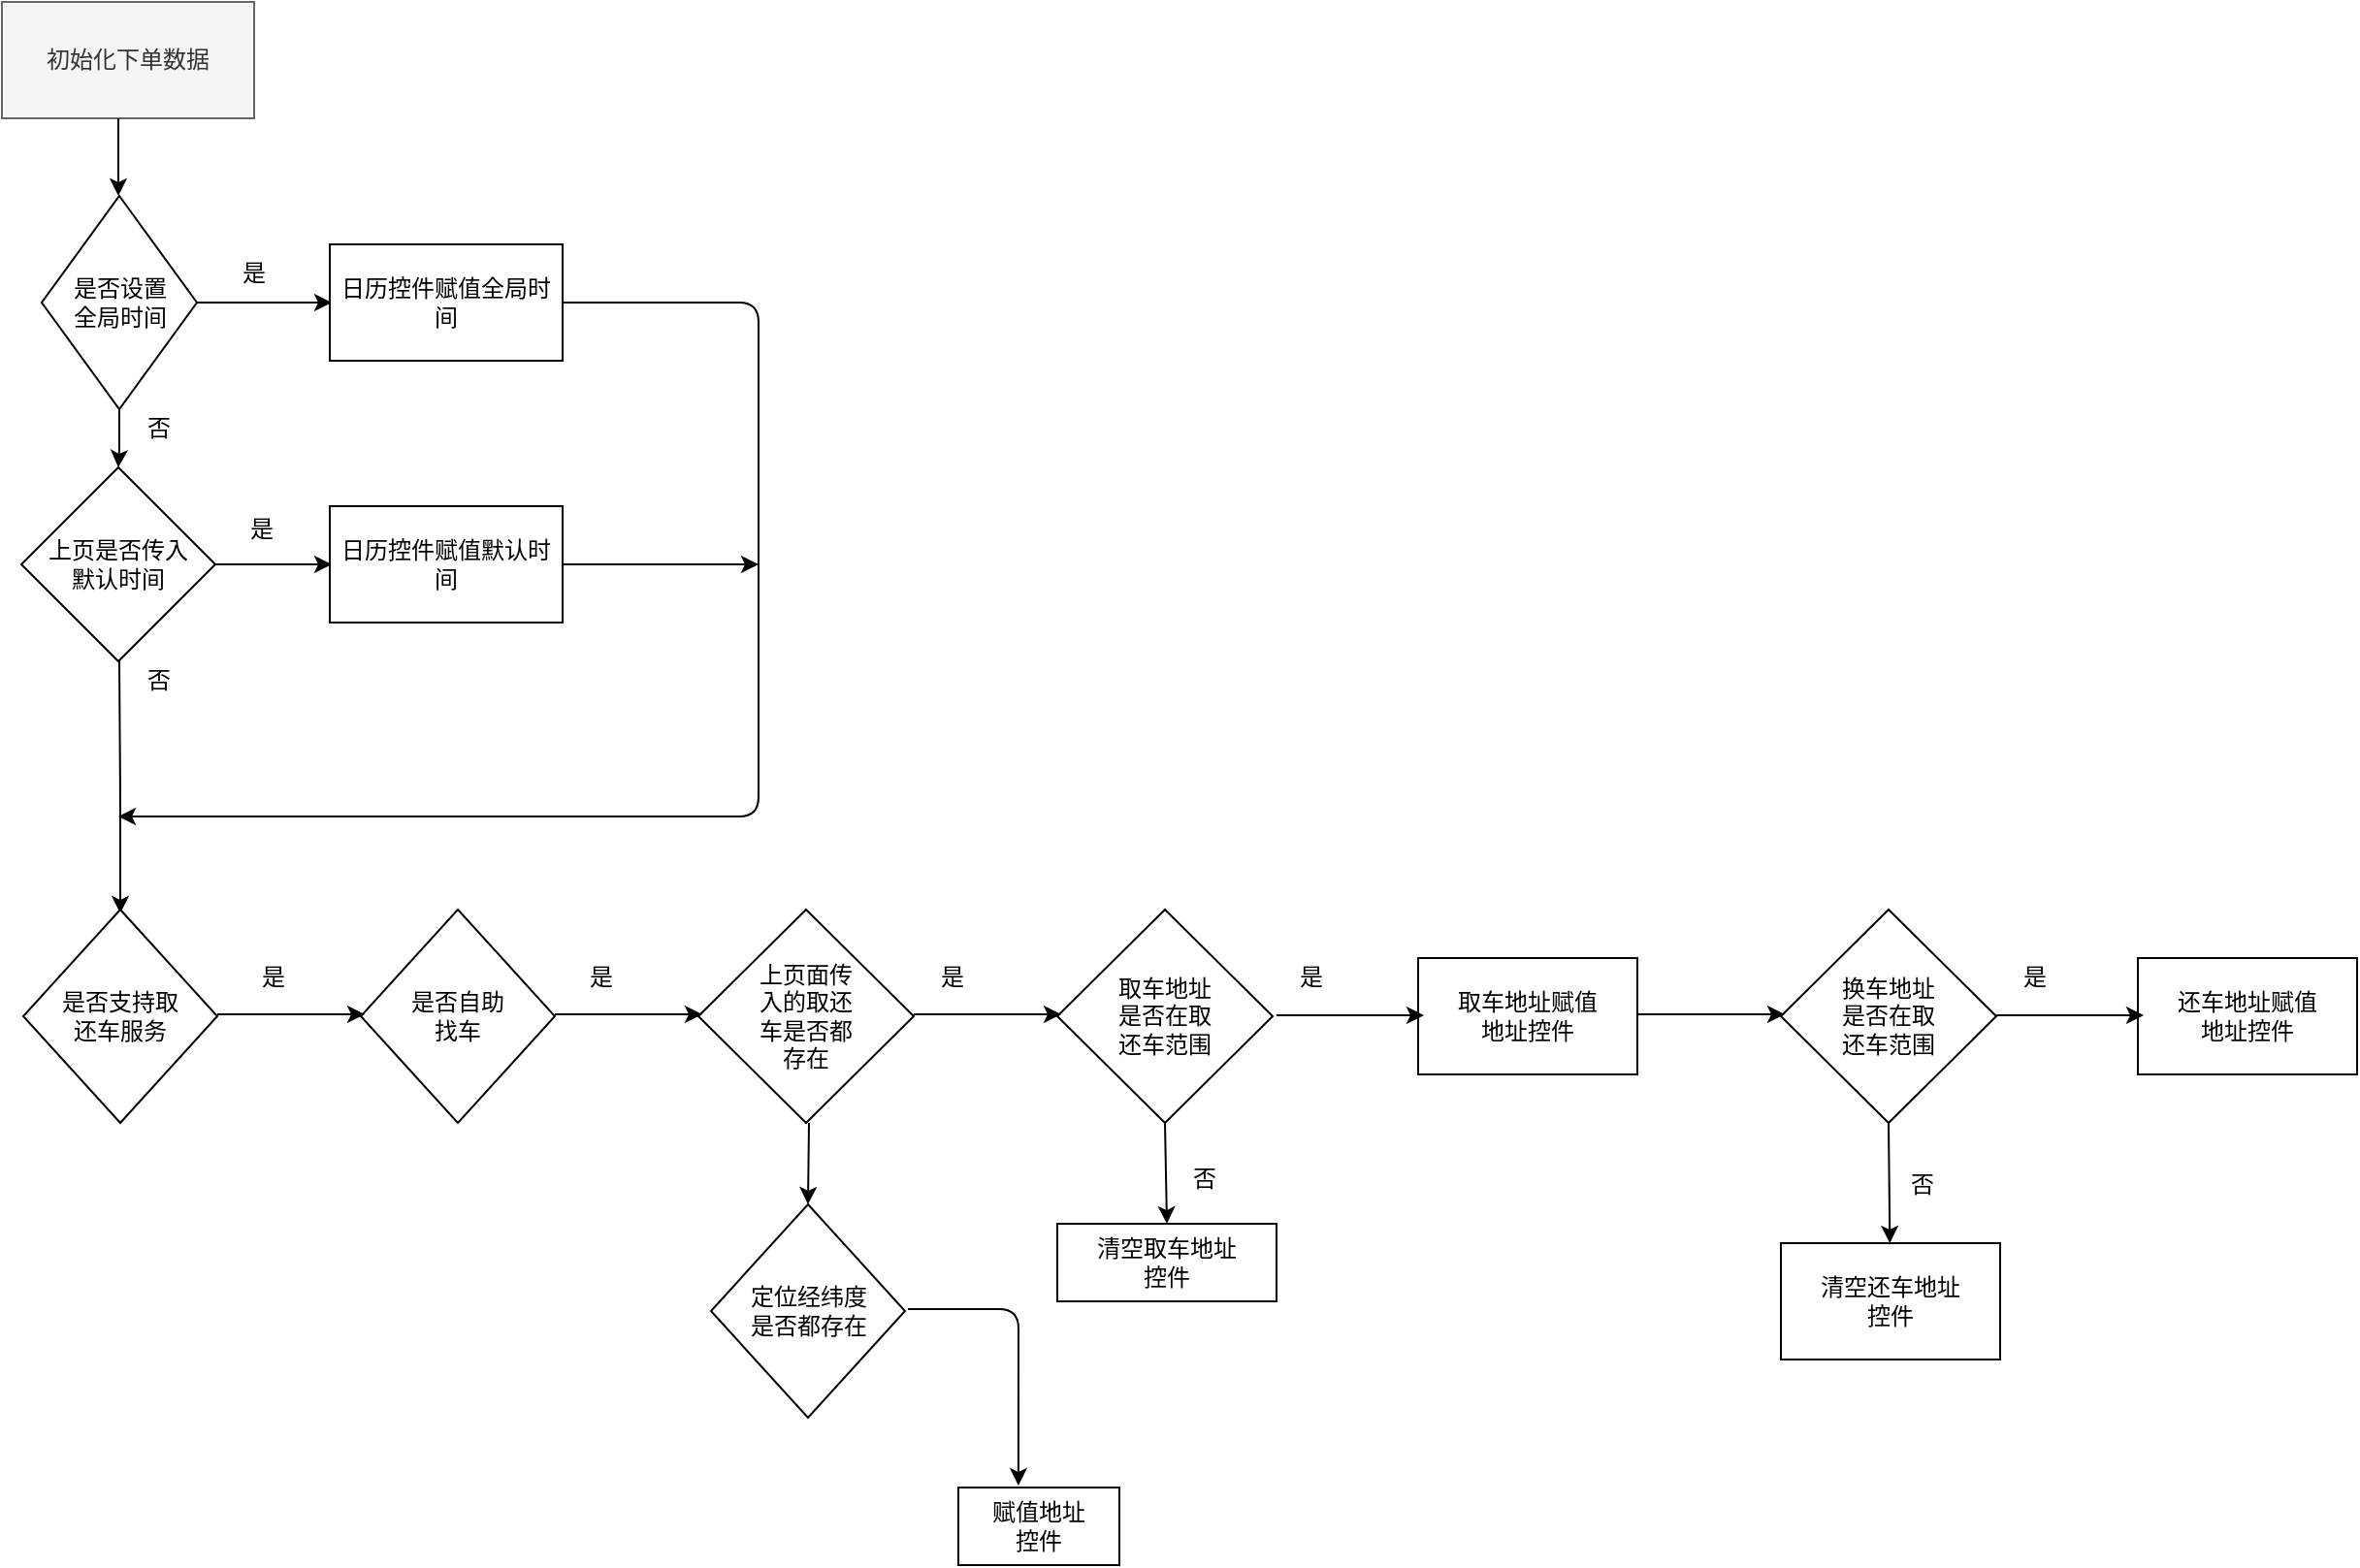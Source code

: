 <mxfile version="14.6.13" type="github">
  <diagram id="z8FlqOOcnNm6cwyUdIHa" name="Page-1">
    <mxGraphModel dx="2066" dy="1164" grid="1" gridSize="10" guides="1" tooltips="1" connect="1" arrows="1" fold="1" page="1" pageScale="1" pageWidth="1654" pageHeight="2336" math="0" shadow="0">
      <root>
        <mxCell id="0" />
        <mxCell id="1" parent="0" />
        <mxCell id="Dk2-vB2BnpKcqhBYg7d8-1" value="初始化下单数据" style="rounded=0;whiteSpace=wrap;html=1;fillColor=#f5f5f5;strokeColor=#666666;fontColor=#333333;" parent="1" vertex="1">
          <mxGeometry x="170" y="40" width="130" height="60" as="geometry" />
        </mxCell>
        <mxCell id="Dk2-vB2BnpKcqhBYg7d8-6" value="" style="edgeStyle=orthogonalEdgeStyle;rounded=0;orthogonalLoop=1;jettySize=auto;html=1;" parent="1" source="Dk2-vB2BnpKcqhBYg7d8-2" target="Dk2-vB2BnpKcqhBYg7d8-3" edge="1">
          <mxGeometry relative="1" as="geometry" />
        </mxCell>
        <mxCell id="Dk2-vB2BnpKcqhBYg7d8-2" value="是否设置&lt;br&gt;全局时间" style="rhombus;whiteSpace=wrap;html=1;" parent="1" vertex="1">
          <mxGeometry x="190.5" y="140" width="80" height="110" as="geometry" />
        </mxCell>
        <mxCell id="Dk2-vB2BnpKcqhBYg7d8-3" value="上页是否传入&lt;br&gt;默认时间" style="rhombus;whiteSpace=wrap;html=1;" parent="1" vertex="1">
          <mxGeometry x="180" y="280" width="100" height="100" as="geometry" />
        </mxCell>
        <mxCell id="Dk2-vB2BnpKcqhBYg7d8-5" value="" style="endArrow=classic;html=1;" parent="1" edge="1">
          <mxGeometry width="50" height="50" relative="1" as="geometry">
            <mxPoint x="230" y="100" as="sourcePoint" />
            <mxPoint x="230" y="140" as="targetPoint" />
          </mxGeometry>
        </mxCell>
        <mxCell id="Dk2-vB2BnpKcqhBYg7d8-8" value="否" style="text;html=1;strokeColor=none;fillColor=none;align=center;verticalAlign=middle;whiteSpace=wrap;rounded=0;" parent="1" vertex="1">
          <mxGeometry x="230.5" y="250" width="40" height="20" as="geometry" />
        </mxCell>
        <mxCell id="Dk2-vB2BnpKcqhBYg7d8-9" value="是" style="text;html=1;strokeColor=none;fillColor=none;align=center;verticalAlign=middle;whiteSpace=wrap;rounded=0;" parent="1" vertex="1">
          <mxGeometry x="280" y="170" width="40" height="20" as="geometry" />
        </mxCell>
        <mxCell id="Dk2-vB2BnpKcqhBYg7d8-12" value="否" style="text;html=1;strokeColor=none;fillColor=none;align=center;verticalAlign=middle;whiteSpace=wrap;rounded=0;" parent="1" vertex="1">
          <mxGeometry x="230.5" y="380" width="40" height="20" as="geometry" />
        </mxCell>
        <mxCell id="Dk2-vB2BnpKcqhBYg7d8-14" value="" style="endArrow=classic;html=1;exitX=1;exitY=0.5;exitDx=0;exitDy=0;" parent="1" source="Dk2-vB2BnpKcqhBYg7d8-3" edge="1">
          <mxGeometry width="50" height="50" relative="1" as="geometry">
            <mxPoint x="530" y="550" as="sourcePoint" />
            <mxPoint x="340" y="330" as="targetPoint" />
          </mxGeometry>
        </mxCell>
        <mxCell id="Dk2-vB2BnpKcqhBYg7d8-15" value="" style="endArrow=classic;html=1;exitX=0;exitY=0;exitDx=0;exitDy=0;" parent="1" source="Dk2-vB2BnpKcqhBYg7d8-12" edge="1">
          <mxGeometry width="50" height="50" relative="1" as="geometry">
            <mxPoint x="530" y="550" as="sourcePoint" />
            <mxPoint x="231" y="510" as="targetPoint" />
            <Array as="points">
              <mxPoint x="231" y="450" />
            </Array>
          </mxGeometry>
        </mxCell>
        <mxCell id="Dk2-vB2BnpKcqhBYg7d8-16" value="" style="endArrow=classic;html=1;exitX=1;exitY=0.5;exitDx=0;exitDy=0;" parent="1" source="Dk2-vB2BnpKcqhBYg7d8-2" edge="1">
          <mxGeometry width="50" height="50" relative="1" as="geometry">
            <mxPoint x="530" y="550" as="sourcePoint" />
            <mxPoint x="340" y="195" as="targetPoint" />
          </mxGeometry>
        </mxCell>
        <mxCell id="Dk2-vB2BnpKcqhBYg7d8-18" value="日历控件赋值全局时间" style="rounded=0;whiteSpace=wrap;html=1;" parent="1" vertex="1">
          <mxGeometry x="339" y="165" width="120" height="60" as="geometry" />
        </mxCell>
        <mxCell id="Dk2-vB2BnpKcqhBYg7d8-19" value="&lt;span&gt;日历控件赋值默认时间&lt;/span&gt;" style="rounded=0;whiteSpace=wrap;html=1;" parent="1" vertex="1">
          <mxGeometry x="339" y="300" width="120" height="60" as="geometry" />
        </mxCell>
        <mxCell id="Dk2-vB2BnpKcqhBYg7d8-20" value="是" style="text;html=1;strokeColor=none;fillColor=none;align=center;verticalAlign=middle;whiteSpace=wrap;rounded=0;" parent="1" vertex="1">
          <mxGeometry x="284" y="302" width="40" height="20" as="geometry" />
        </mxCell>
        <mxCell id="Dk2-vB2BnpKcqhBYg7d8-21" value="" style="endArrow=classic;html=1;exitX=1;exitY=0.5;exitDx=0;exitDy=0;" parent="1" source="Dk2-vB2BnpKcqhBYg7d8-18" edge="1">
          <mxGeometry width="50" height="50" relative="1" as="geometry">
            <mxPoint x="530" y="550" as="sourcePoint" />
            <mxPoint x="230" y="460" as="targetPoint" />
            <Array as="points">
              <mxPoint x="560" y="195" />
              <mxPoint x="560" y="460" />
            </Array>
          </mxGeometry>
        </mxCell>
        <mxCell id="Dk2-vB2BnpKcqhBYg7d8-22" value="" style="endArrow=classic;html=1;exitX=1;exitY=0.5;exitDx=0;exitDy=0;" parent="1" source="Dk2-vB2BnpKcqhBYg7d8-19" edge="1">
          <mxGeometry width="50" height="50" relative="1" as="geometry">
            <mxPoint x="530" y="550" as="sourcePoint" />
            <mxPoint x="560" y="330" as="targetPoint" />
          </mxGeometry>
        </mxCell>
        <mxCell id="Dk2-vB2BnpKcqhBYg7d8-23" value="是否支持取&lt;br&gt;还车服务" style="rhombus;whiteSpace=wrap;html=1;" parent="1" vertex="1">
          <mxGeometry x="181" y="508" width="100" height="110" as="geometry" />
        </mxCell>
        <mxCell id="csUF6RK8tYFtY4XQOj4L-1" value="是否自助&lt;br&gt;找车" style="rhombus;whiteSpace=wrap;html=1;" vertex="1" parent="1">
          <mxGeometry x="355" y="508" width="100" height="110" as="geometry" />
        </mxCell>
        <mxCell id="csUF6RK8tYFtY4XQOj4L-3" value="" style="endArrow=classic;html=1;" edge="1" parent="1">
          <mxGeometry width="50" height="50" relative="1" as="geometry">
            <mxPoint x="281" y="562" as="sourcePoint" />
            <mxPoint x="357" y="562" as="targetPoint" />
          </mxGeometry>
        </mxCell>
        <mxCell id="csUF6RK8tYFtY4XQOj4L-6" value="上页面传&lt;br&gt;入的取还&lt;br&gt;车是否都&lt;br&gt;存在" style="rhombus;whiteSpace=wrap;html=1;" vertex="1" parent="1">
          <mxGeometry x="529" y="508" width="111" height="110" as="geometry" />
        </mxCell>
        <mxCell id="csUF6RK8tYFtY4XQOj4L-7" value="" style="endArrow=classic;html=1;" edge="1" parent="1">
          <mxGeometry width="50" height="50" relative="1" as="geometry">
            <mxPoint x="455" y="562" as="sourcePoint" />
            <mxPoint x="531" y="562" as="targetPoint" />
          </mxGeometry>
        </mxCell>
        <mxCell id="csUF6RK8tYFtY4XQOj4L-10" value="取车地址&lt;br&gt;是否在取&lt;br&gt;还车范围" style="rhombus;whiteSpace=wrap;html=1;" vertex="1" parent="1">
          <mxGeometry x="714" y="508" width="111" height="110" as="geometry" />
        </mxCell>
        <mxCell id="csUF6RK8tYFtY4XQOj4L-11" value="" style="endArrow=classic;html=1;" edge="1" parent="1">
          <mxGeometry width="50" height="50" relative="1" as="geometry">
            <mxPoint x="640" y="562" as="sourcePoint" />
            <mxPoint x="716" y="562" as="targetPoint" />
          </mxGeometry>
        </mxCell>
        <mxCell id="csUF6RK8tYFtY4XQOj4L-12" value="换车地址&lt;br&gt;是否在取&lt;br&gt;还车范围" style="rhombus;whiteSpace=wrap;html=1;" vertex="1" parent="1">
          <mxGeometry x="1087" y="508" width="111" height="110" as="geometry" />
        </mxCell>
        <mxCell id="csUF6RK8tYFtY4XQOj4L-13" value="" style="endArrow=classic;html=1;" edge="1" parent="1">
          <mxGeometry width="50" height="50" relative="1" as="geometry">
            <mxPoint x="1013" y="562" as="sourcePoint" />
            <mxPoint x="1089" y="562" as="targetPoint" />
          </mxGeometry>
        </mxCell>
        <mxCell id="csUF6RK8tYFtY4XQOj4L-14" value="取车地址赋值&lt;br&gt;地址控件" style="rounded=0;whiteSpace=wrap;html=1;" vertex="1" parent="1">
          <mxGeometry x="900" y="533" width="113" height="60" as="geometry" />
        </mxCell>
        <mxCell id="csUF6RK8tYFtY4XQOj4L-16" value="" style="endArrow=classic;html=1;" edge="1" parent="1">
          <mxGeometry width="50" height="50" relative="1" as="geometry">
            <mxPoint x="827" y="562.5" as="sourcePoint" />
            <mxPoint x="903" y="562.5" as="targetPoint" />
          </mxGeometry>
        </mxCell>
        <mxCell id="csUF6RK8tYFtY4XQOj4L-18" value="还车地址赋值&lt;br&gt;地址控件" style="rounded=0;whiteSpace=wrap;html=1;" vertex="1" parent="1">
          <mxGeometry x="1271" y="533" width="113" height="60" as="geometry" />
        </mxCell>
        <mxCell id="csUF6RK8tYFtY4XQOj4L-19" value="" style="endArrow=classic;html=1;" edge="1" parent="1">
          <mxGeometry width="50" height="50" relative="1" as="geometry">
            <mxPoint x="1198" y="562.5" as="sourcePoint" />
            <mxPoint x="1274" y="562.5" as="targetPoint" />
          </mxGeometry>
        </mxCell>
        <mxCell id="csUF6RK8tYFtY4XQOj4L-20" value="清空取车地址&lt;br&gt;控件" style="rounded=0;whiteSpace=wrap;html=1;" vertex="1" parent="1">
          <mxGeometry x="714" y="670" width="113" height="40" as="geometry" />
        </mxCell>
        <mxCell id="csUF6RK8tYFtY4XQOj4L-21" value="清空还车地址&lt;br&gt;控件" style="rounded=0;whiteSpace=wrap;html=1;" vertex="1" parent="1">
          <mxGeometry x="1087" y="680" width="113" height="60" as="geometry" />
        </mxCell>
        <mxCell id="csUF6RK8tYFtY4XQOj4L-22" value="" style="endArrow=classic;html=1;exitX=0.5;exitY=1;exitDx=0;exitDy=0;entryX=0.5;entryY=0;entryDx=0;entryDy=0;" edge="1" parent="1" source="csUF6RK8tYFtY4XQOj4L-10" target="csUF6RK8tYFtY4XQOj4L-20">
          <mxGeometry width="50" height="50" relative="1" as="geometry">
            <mxPoint x="291" y="572" as="sourcePoint" />
            <mxPoint x="367" y="572" as="targetPoint" />
          </mxGeometry>
        </mxCell>
        <mxCell id="csUF6RK8tYFtY4XQOj4L-23" value="" style="endArrow=classic;html=1;exitX=0.5;exitY=1;exitDx=0;exitDy=0;" edge="1" parent="1" source="csUF6RK8tYFtY4XQOj4L-12" target="csUF6RK8tYFtY4XQOj4L-21">
          <mxGeometry width="50" height="50" relative="1" as="geometry">
            <mxPoint x="1640" y="440" as="sourcePoint" />
            <mxPoint x="1690" y="390" as="targetPoint" />
          </mxGeometry>
        </mxCell>
        <mxCell id="csUF6RK8tYFtY4XQOj4L-24" value="是" style="text;html=1;strokeColor=none;fillColor=none;align=center;verticalAlign=middle;whiteSpace=wrap;rounded=0;" vertex="1" parent="1">
          <mxGeometry x="290" y="533" width="40" height="20" as="geometry" />
        </mxCell>
        <mxCell id="csUF6RK8tYFtY4XQOj4L-25" value="是" style="text;html=1;strokeColor=none;fillColor=none;align=center;verticalAlign=middle;whiteSpace=wrap;rounded=0;" vertex="1" parent="1">
          <mxGeometry x="459" y="533" width="40" height="20" as="geometry" />
        </mxCell>
        <mxCell id="csUF6RK8tYFtY4XQOj4L-26" value="是" style="text;html=1;strokeColor=none;fillColor=none;align=center;verticalAlign=middle;whiteSpace=wrap;rounded=0;" vertex="1" parent="1">
          <mxGeometry x="640" y="533" width="40" height="20" as="geometry" />
        </mxCell>
        <mxCell id="csUF6RK8tYFtY4XQOj4L-27" value="是" style="text;html=1;strokeColor=none;fillColor=none;align=center;verticalAlign=middle;whiteSpace=wrap;rounded=0;" vertex="1" parent="1">
          <mxGeometry x="825" y="533" width="40" height="20" as="geometry" />
        </mxCell>
        <mxCell id="csUF6RK8tYFtY4XQOj4L-28" value="是" style="text;html=1;strokeColor=none;fillColor=none;align=center;verticalAlign=middle;whiteSpace=wrap;rounded=0;" vertex="1" parent="1">
          <mxGeometry x="1198" y="533" width="40" height="20" as="geometry" />
        </mxCell>
        <mxCell id="csUF6RK8tYFtY4XQOj4L-29" value="否" style="text;html=1;strokeColor=none;fillColor=none;align=center;verticalAlign=middle;whiteSpace=wrap;rounded=0;" vertex="1" parent="1">
          <mxGeometry x="1140" y="640" width="40" height="20" as="geometry" />
        </mxCell>
        <mxCell id="csUF6RK8tYFtY4XQOj4L-30" value="否" style="text;html=1;strokeColor=none;fillColor=none;align=center;verticalAlign=middle;whiteSpace=wrap;rounded=0;" vertex="1" parent="1">
          <mxGeometry x="770" y="637" width="40" height="20" as="geometry" />
        </mxCell>
        <mxCell id="csUF6RK8tYFtY4XQOj4L-31" value="定位经纬度&lt;br&gt;是否都存在" style="rhombus;whiteSpace=wrap;html=1;" vertex="1" parent="1">
          <mxGeometry x="535.5" y="660" width="100" height="110" as="geometry" />
        </mxCell>
        <mxCell id="csUF6RK8tYFtY4XQOj4L-32" value="" style="endArrow=classic;html=1;entryX=0.5;entryY=0;entryDx=0;entryDy=0;" edge="1" parent="1" target="csUF6RK8tYFtY4XQOj4L-31">
          <mxGeometry width="50" height="50" relative="1" as="geometry">
            <mxPoint x="586" y="618" as="sourcePoint" />
            <mxPoint x="583" y="661" as="targetPoint" />
          </mxGeometry>
        </mxCell>
        <mxCell id="csUF6RK8tYFtY4XQOj4L-35" value="赋值地址&lt;br&gt;控件" style="rounded=0;whiteSpace=wrap;html=1;" vertex="1" parent="1">
          <mxGeometry x="663" y="806" width="83" height="40" as="geometry" />
        </mxCell>
        <mxCell id="csUF6RK8tYFtY4XQOj4L-36" value="" style="endArrow=classic;html=1;entryX=0.373;entryY=-0.025;entryDx=0;entryDy=0;entryPerimeter=0;" edge="1" parent="1" target="csUF6RK8tYFtY4XQOj4L-35">
          <mxGeometry width="50" height="50" relative="1" as="geometry">
            <mxPoint x="637" y="714" as="sourcePoint" />
            <mxPoint x="693.577" y="824" as="targetPoint" />
            <Array as="points">
              <mxPoint x="694" y="714" />
            </Array>
          </mxGeometry>
        </mxCell>
      </root>
    </mxGraphModel>
  </diagram>
</mxfile>
